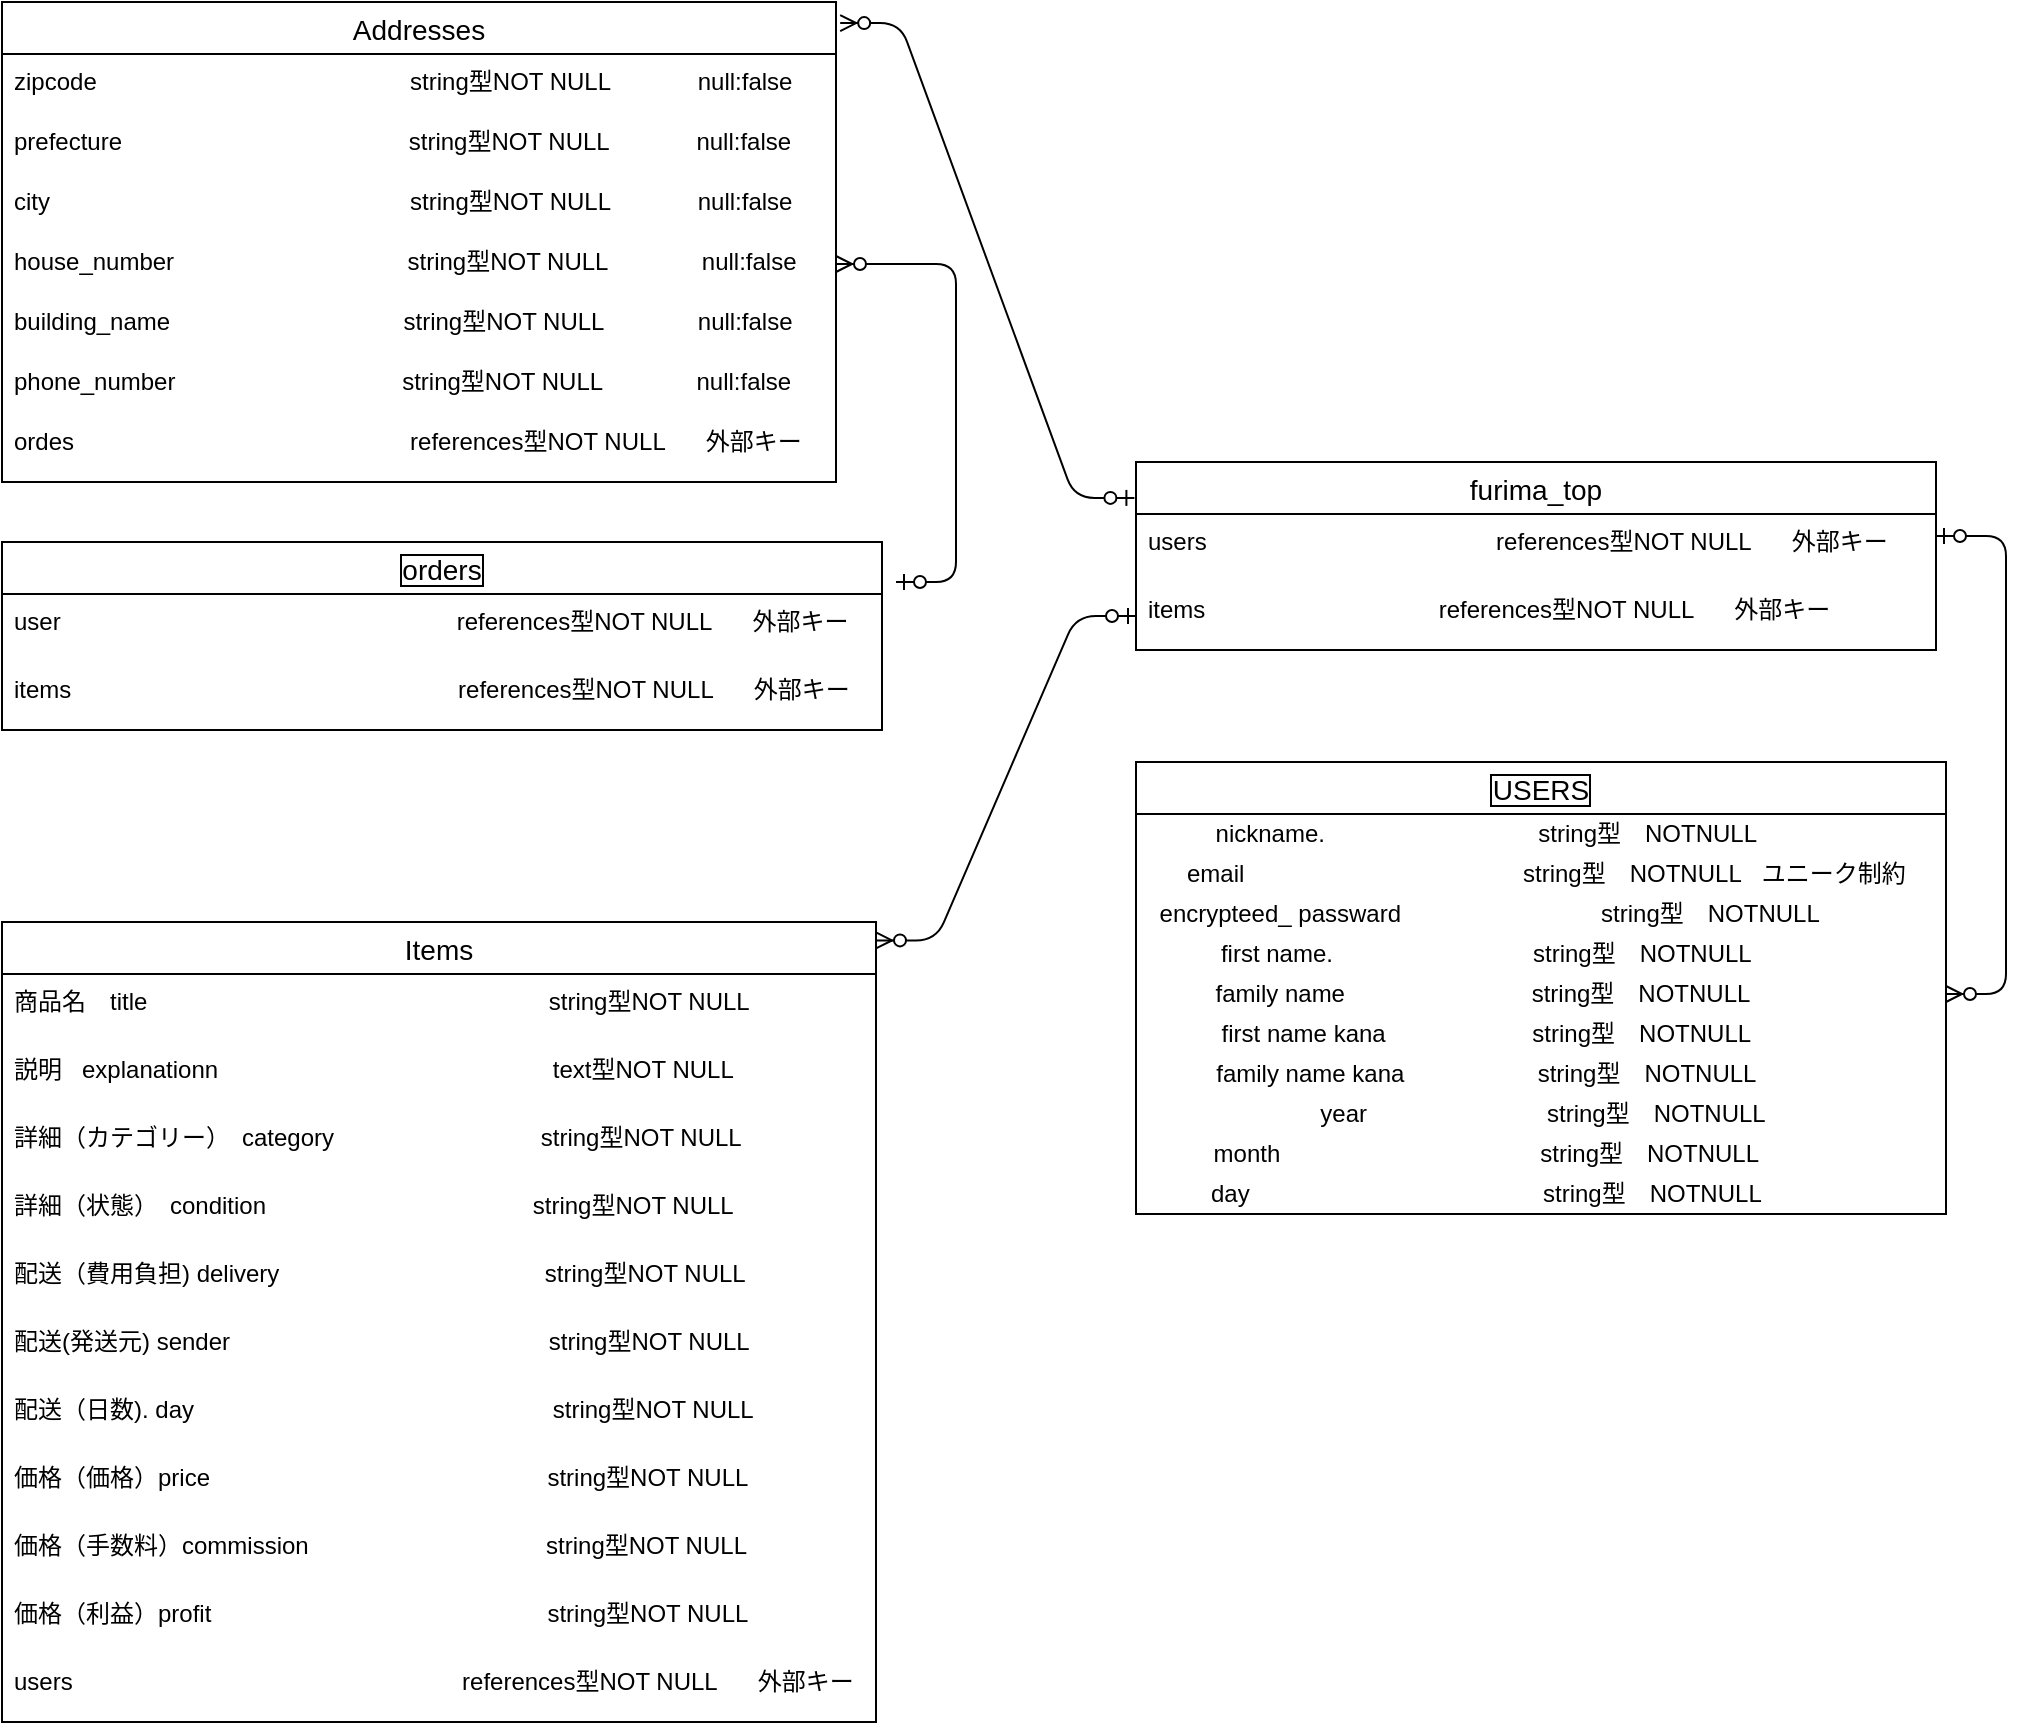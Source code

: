 <mxfile>
    <diagram id="5OrmQCm2aWQSpJ2XUPIT" name="ページ1">
        <mxGraphModel dx="931" dy="652" grid="1" gridSize="10" guides="1" tooltips="1" connect="1" arrows="0" fold="1" page="1" pageScale="1" pageWidth="827" pageHeight="1169" math="0" shadow="0">
            <root>
                <mxCell id="0"/>
                <mxCell id="1" parent="0"/>
                <mxCell id="30" value="Addresses" style="swimlane;fontStyle=0;childLayout=stackLayout;horizontal=1;startSize=26;horizontalStack=0;resizeParent=1;resizeParentMax=0;resizeLast=0;collapsible=1;marginBottom=0;align=center;fontSize=14;" vertex="1" parent="1">
                    <mxGeometry x="-827" y="120" width="417" height="240" as="geometry">
                        <mxRectangle x="-413" y="120" width="140" height="26" as="alternateBounds"/>
                    </mxGeometry>
                </mxCell>
                <mxCell id="31" value="zipcode                                               string型NOT NULL             null:false" style="text;strokeColor=none;fillColor=none;spacingLeft=4;spacingRight=4;overflow=hidden;rotatable=0;points=[[0,0.5],[1,0.5]];portConstraint=eastwest;fontSize=12;" vertex="1" parent="30">
                    <mxGeometry y="26" width="417" height="30" as="geometry"/>
                </mxCell>
                <mxCell id="32" value="prefecture                                           string型NOT NULL             null:false&#10; " style="text;strokeColor=none;fillColor=none;spacingLeft=4;spacingRight=4;overflow=hidden;rotatable=0;points=[[0,0.5],[1,0.5]];portConstraint=eastwest;fontSize=12;" vertex="1" parent="30">
                    <mxGeometry y="56" width="417" height="30" as="geometry"/>
                </mxCell>
                <mxCell id="106" value="city                                                      string型NOT NULL             null:false&#10; " style="text;strokeColor=none;fillColor=none;spacingLeft=4;spacingRight=4;overflow=hidden;rotatable=0;points=[[0,0.5],[1,0.5]];portConstraint=eastwest;fontSize=12;" vertex="1" parent="30">
                    <mxGeometry y="86" width="417" height="30" as="geometry"/>
                </mxCell>
                <mxCell id="107" value="house_number                                   string型NOT NULL              null:false&#10; " style="text;strokeColor=none;fillColor=none;spacingLeft=4;spacingRight=4;overflow=hidden;rotatable=0;points=[[0,0.5],[1,0.5]];portConstraint=eastwest;fontSize=12;" vertex="1" parent="30">
                    <mxGeometry y="116" width="417" height="30" as="geometry"/>
                </mxCell>
                <mxCell id="108" value="building_name                                   string型NOT NULL              null:false&#10; " style="text;strokeColor=none;fillColor=none;spacingLeft=4;spacingRight=4;overflow=hidden;rotatable=0;points=[[0,0.5],[1,0.5]];portConstraint=eastwest;fontSize=12;" vertex="1" parent="30">
                    <mxGeometry y="146" width="417" height="30" as="geometry"/>
                </mxCell>
                <mxCell id="109" value="phone_number                                  string型NOT NULL              null:false  &#10; " style="text;strokeColor=none;fillColor=none;spacingLeft=4;spacingRight=4;overflow=hidden;rotatable=0;points=[[0,0.5],[1,0.5]];portConstraint=eastwest;fontSize=12;" vertex="1" parent="30">
                    <mxGeometry y="176" width="417" height="30" as="geometry"/>
                </mxCell>
                <mxCell id="129" value="ordes                            　        　　　references型NOT NULL      外部キー" style="text;strokeColor=none;fillColor=none;spacingLeft=4;spacingRight=4;overflow=hidden;rotatable=0;points=[[0,0.5],[1,0.5]];portConstraint=eastwest;fontSize=12;" vertex="1" parent="30">
                    <mxGeometry y="206" width="417" height="34" as="geometry"/>
                </mxCell>
                <mxCell id="39" value="furima_top" style="swimlane;fontStyle=0;childLayout=stackLayout;horizontal=1;startSize=26;horizontalStack=0;resizeParent=1;resizeParentMax=0;resizeLast=0;collapsible=1;marginBottom=0;align=center;fontSize=14;" vertex="1" parent="1">
                    <mxGeometry x="-260" y="350" width="400" height="94" as="geometry">
                        <mxRectangle x="250" y="750" width="90" height="26" as="alternateBounds"/>
                    </mxGeometry>
                </mxCell>
                <mxCell id="123" value="users                             　　　　references型NOT NULL      外部キー" style="text;strokeColor=none;fillColor=none;spacingLeft=4;spacingRight=4;overflow=hidden;rotatable=0;points=[[0,0.5],[1,0.5]];portConstraint=eastwest;fontSize=12;" vertex="1" parent="39">
                    <mxGeometry y="26" width="400" height="34" as="geometry"/>
                </mxCell>
                <mxCell id="42" value="items                                   references型NOT NULL      外部キー" style="text;strokeColor=none;fillColor=none;spacingLeft=4;spacingRight=4;overflow=hidden;rotatable=0;points=[[0,0.5],[1,0.5]];portConstraint=eastwest;fontSize=12;" vertex="1" parent="39">
                    <mxGeometry y="60" width="400" height="34" as="geometry"/>
                </mxCell>
                <mxCell id="111" value="USERS" style="swimlane;fontStyle=0;childLayout=stackLayout;horizontal=1;startSize=26;horizontalStack=0;resizeParent=1;resizeParentMax=0;resizeLast=0;collapsible=1;marginBottom=0;align=center;fontSize=14;labelBackgroundColor=default;labelBorderColor=default;" vertex="1" parent="1">
                    <mxGeometry x="-260" y="500" width="405" height="226" as="geometry"/>
                </mxCell>
                <mxCell id="139" value="nickname.&amp;nbsp; &amp;nbsp; &amp;nbsp; &amp;nbsp; &amp;nbsp; &amp;nbsp; &amp;nbsp; &amp;nbsp; &amp;nbsp; &amp;nbsp; &amp;nbsp; &amp;nbsp; &amp;nbsp; &amp;nbsp; &amp;nbsp; &amp;nbsp; string型　NOTNULL&amp;nbsp; &amp;nbsp; &amp;nbsp; &amp;nbsp; &amp;nbsp; &amp;nbsp; &amp;nbsp; &amp;nbsp; &amp;nbsp;" style="text;html=1;align=center;verticalAlign=middle;resizable=0;points=[];autosize=1;strokeColor=none;fillColor=none;" vertex="1" parent="111">
                    <mxGeometry y="26" width="405" height="20" as="geometry"/>
                </mxCell>
                <mxCell id="140" value="&amp;nbsp; email&amp;nbsp; &amp;nbsp; &amp;nbsp; &amp;nbsp; &amp;nbsp; &amp;nbsp; 　　　&amp;nbsp; &amp;nbsp; &amp;nbsp; &amp;nbsp; &amp;nbsp; &amp;nbsp; &amp;nbsp; &amp;nbsp; &amp;nbsp; &amp;nbsp;string型　NOTNULL&amp;nbsp; &amp;nbsp;ユニーク制約&amp;nbsp;" style="text;html=1;align=center;verticalAlign=middle;resizable=0;points=[];autosize=1;strokeColor=none;fillColor=none;" vertex="1" parent="111">
                    <mxGeometry y="46" width="405" height="20" as="geometry"/>
                </mxCell>
                <mxCell id="141" value="&amp;nbsp;encrypteed_ passward&amp;nbsp; &amp;nbsp; &amp;nbsp; &amp;nbsp; &amp;nbsp; &amp;nbsp; &amp;nbsp; &amp;nbsp; &amp;nbsp; &amp;nbsp; &amp;nbsp; &amp;nbsp; &amp;nbsp; &amp;nbsp; &amp;nbsp; string型　NOTNULL&amp;nbsp; &amp;nbsp; &amp;nbsp; &amp;nbsp; &amp;nbsp; &amp;nbsp; &amp;nbsp; &amp;nbsp; &amp;nbsp;" style="text;html=1;align=center;verticalAlign=middle;resizable=0;points=[];autosize=1;strokeColor=none;fillColor=none;" vertex="1" parent="111">
                    <mxGeometry y="66" width="405" height="20" as="geometry"/>
                </mxCell>
                <mxCell id="143" value="first name.&amp;nbsp; &amp;nbsp; &amp;nbsp; &amp;nbsp; &amp;nbsp; &amp;nbsp; &amp;nbsp; &amp;nbsp; &amp;nbsp; &amp;nbsp; &amp;nbsp; &amp;nbsp; &amp;nbsp; &amp;nbsp; &amp;nbsp; string型　NOTNULL&amp;nbsp; &amp;nbsp; &amp;nbsp; &amp;nbsp; &amp;nbsp; &amp;nbsp; &amp;nbsp; &amp;nbsp; &amp;nbsp;" style="text;html=1;align=center;verticalAlign=middle;resizable=0;points=[];autosize=1;strokeColor=none;fillColor=none;" vertex="1" parent="111">
                    <mxGeometry y="86" width="405" height="20" as="geometry"/>
                </mxCell>
                <mxCell id="144" value="family name&amp;nbsp; &amp;nbsp; &amp;nbsp; &amp;nbsp; &amp;nbsp; &amp;nbsp; &amp;nbsp; &amp;nbsp; &amp;nbsp; &amp;nbsp; &amp;nbsp; &amp;nbsp; &amp;nbsp; &amp;nbsp; string型　NOTNULL&amp;nbsp; &amp;nbsp; &amp;nbsp; &amp;nbsp; &amp;nbsp; &amp;nbsp; &amp;nbsp; &amp;nbsp; &amp;nbsp;&amp;nbsp;" style="text;html=1;align=center;verticalAlign=middle;resizable=0;points=[];autosize=1;strokeColor=none;fillColor=none;" vertex="1" parent="111">
                    <mxGeometry y="106" width="405" height="20" as="geometry"/>
                </mxCell>
                <mxCell id="145" value="first name kana&amp;nbsp; &amp;nbsp; &amp;nbsp; &amp;nbsp; &amp;nbsp; &amp;nbsp; &amp;nbsp; &amp;nbsp; &amp;nbsp; &amp;nbsp; &amp;nbsp; string型　NOTNULL&amp;nbsp; &amp;nbsp; &amp;nbsp; &amp;nbsp; &amp;nbsp; &amp;nbsp; &amp;nbsp; &amp;nbsp; &amp;nbsp;" style="text;html=1;align=center;verticalAlign=middle;resizable=0;points=[];autosize=1;strokeColor=none;fillColor=none;" vertex="1" parent="111">
                    <mxGeometry y="126" width="405" height="20" as="geometry"/>
                </mxCell>
                <mxCell id="146" value="family name kana&amp;nbsp; &amp;nbsp; &amp;nbsp; &amp;nbsp; &amp;nbsp; &amp;nbsp; &amp;nbsp; &amp;nbsp; &amp;nbsp; &amp;nbsp; string型　NOTNULL&amp;nbsp; &amp;nbsp; &amp;nbsp; &amp;nbsp; &amp;nbsp; &amp;nbsp; &amp;nbsp; &amp;nbsp; &amp;nbsp;" style="text;html=1;align=center;verticalAlign=middle;resizable=0;points=[];autosize=1;strokeColor=none;fillColor=none;" vertex="1" parent="111">
                    <mxGeometry y="146" width="405" height="20" as="geometry"/>
                </mxCell>
                <mxCell id="147" value="year&amp;nbsp; &amp;nbsp; &amp;nbsp; &amp;nbsp; &amp;nbsp; &amp;nbsp; &amp;nbsp; &amp;nbsp; &amp;nbsp; &amp;nbsp; &amp;nbsp; &amp;nbsp; &amp;nbsp; &amp;nbsp;string型　NOTNULL" style="text;html=1;align=center;verticalAlign=middle;resizable=0;points=[];autosize=1;strokeColor=none;fillColor=none;" vertex="1" parent="111">
                    <mxGeometry y="166" width="405" height="20" as="geometry"/>
                </mxCell>
                <mxCell id="148" value="month&amp;nbsp; &amp;nbsp; &amp;nbsp; &amp;nbsp; &amp;nbsp; &amp;nbsp; &amp;nbsp; &amp;nbsp; &amp;nbsp; &amp;nbsp; &amp;nbsp; &amp;nbsp; &amp;nbsp; &amp;nbsp; &amp;nbsp; &amp;nbsp; &amp;nbsp; &amp;nbsp; &amp;nbsp; &amp;nbsp;string型　NOTNULL&amp;nbsp; &amp;nbsp; &amp;nbsp; &amp;nbsp; &amp;nbsp; &amp;nbsp; &amp;nbsp; &amp;nbsp; &amp;nbsp;" style="text;html=1;align=center;verticalAlign=middle;resizable=0;points=[];autosize=1;strokeColor=none;fillColor=none;" vertex="1" parent="111">
                    <mxGeometry y="186" width="405" height="20" as="geometry"/>
                </mxCell>
                <mxCell id="149" value="day&amp;nbsp; &amp;nbsp; &amp;nbsp; &amp;nbsp; &amp;nbsp; &amp;nbsp; &amp;nbsp; &amp;nbsp; &amp;nbsp; &amp;nbsp; &amp;nbsp; &amp;nbsp; &amp;nbsp; &amp;nbsp; &amp;nbsp; &amp;nbsp; &amp;nbsp; &amp;nbsp; &amp;nbsp; &amp;nbsp; &amp;nbsp; &amp;nbsp; string型　NOTNULL&amp;nbsp; &amp;nbsp; &amp;nbsp; &amp;nbsp; &amp;nbsp; &amp;nbsp; &amp;nbsp; &amp;nbsp; &amp;nbsp;" style="text;html=1;align=center;verticalAlign=middle;resizable=0;points=[];autosize=1;strokeColor=none;fillColor=none;" vertex="1" parent="111">
                    <mxGeometry y="206" width="405" height="20" as="geometry"/>
                </mxCell>
                <mxCell id="117" value="Items" style="swimlane;fontStyle=0;childLayout=stackLayout;horizontal=1;startSize=26;horizontalStack=0;resizeParent=1;resizeParentMax=0;resizeLast=0;collapsible=1;marginBottom=0;align=center;fontSize=14;" vertex="1" parent="1">
                    <mxGeometry x="-827" y="580" width="437" height="400" as="geometry">
                        <mxRectangle x="250" y="750" width="90" height="26" as="alternateBounds"/>
                    </mxGeometry>
                </mxCell>
                <mxCell id="118" value="商品名　title　　                                                     string型NOT NULL" style="text;strokeColor=none;fillColor=none;spacingLeft=4;spacingRight=4;overflow=hidden;rotatable=0;points=[[0,0.5],[1,0.5]];portConstraint=eastwest;fontSize=12;" vertex="1" parent="117">
                    <mxGeometry y="26" width="437" height="34" as="geometry"/>
                </mxCell>
                <mxCell id="119" value="説明   explanationn　　                                           text型NOT NULL" style="text;strokeColor=none;fillColor=none;spacingLeft=4;spacingRight=4;overflow=hidden;rotatable=0;points=[[0,0.5],[1,0.5]];portConstraint=eastwest;fontSize=12;" vertex="1" parent="117">
                    <mxGeometry y="60" width="437" height="34" as="geometry"/>
                </mxCell>
                <mxCell id="120" value="詳細（カテゴリー）　category　　　　           　  string型NOT NULL" style="text;strokeColor=none;fillColor=none;spacingLeft=4;spacingRight=4;overflow=hidden;rotatable=0;points=[[0,0.5],[1,0.5]];portConstraint=eastwest;fontSize=12;" vertex="1" parent="117">
                    <mxGeometry y="94" width="437" height="34" as="geometry"/>
                </mxCell>
                <mxCell id="150" value="詳細（状態）　condition　　　　                    　  string型NOT NULL" style="text;strokeColor=none;fillColor=none;spacingLeft=4;spacingRight=4;overflow=hidden;rotatable=0;points=[[0,0.5],[1,0.5]];portConstraint=eastwest;fontSize=12;" vertex="1" parent="117">
                    <mxGeometry y="128" width="437" height="34" as="geometry"/>
                </mxCell>
                <mxCell id="121" value="配送（費用負担) delivery　　                             　string型NOT NULL" style="text;strokeColor=none;fillColor=none;spacingLeft=4;spacingRight=4;overflow=hidden;rotatable=0;points=[[0,0.5],[1,0.5]];portConstraint=eastwest;fontSize=12;" vertex="1" parent="117">
                    <mxGeometry y="162" width="437" height="34" as="geometry"/>
                </mxCell>
                <mxCell id="151" value="配送(発送元) sender　　                                     　string型NOT NULL" style="text;strokeColor=none;fillColor=none;spacingLeft=4;spacingRight=4;overflow=hidden;rotatable=0;points=[[0,0.5],[1,0.5]];portConstraint=eastwest;fontSize=12;" vertex="1" parent="117">
                    <mxGeometry y="196" width="437" height="34" as="geometry"/>
                </mxCell>
                <mxCell id="152" value="配送（日数). day　　                                           　string型NOT NULL" style="text;strokeColor=none;fillColor=none;spacingLeft=4;spacingRight=4;overflow=hidden;rotatable=0;points=[[0,0.5],[1,0.5]];portConstraint=eastwest;fontSize=12;" vertex="1" parent="117">
                    <mxGeometry y="230" width="437" height="34" as="geometry"/>
                </mxCell>
                <mxCell id="124" value="価格（価格）price　　　　　                             　string型NOT NULL" style="text;strokeColor=none;fillColor=none;spacingLeft=4;spacingRight=4;overflow=hidden;rotatable=0;points=[[0,0.5],[1,0.5]];portConstraint=eastwest;fontSize=12;" vertex="1" parent="117">
                    <mxGeometry y="264" width="437" height="34" as="geometry"/>
                </mxCell>
                <mxCell id="125" value="価格（手数料）commission　　　　              　　string型NOT NULL" style="text;strokeColor=none;fillColor=none;spacingLeft=4;spacingRight=4;overflow=hidden;rotatable=0;points=[[0,0.5],[1,0.5]];portConstraint=eastwest;fontSize=12;" vertex="1" parent="117">
                    <mxGeometry y="298" width="437" height="34" as="geometry"/>
                </mxCell>
                <mxCell id="126" value="価格（利益）profit             　　　                       　string型NOT NULL" style="text;strokeColor=none;fillColor=none;spacingLeft=4;spacingRight=4;overflow=hidden;rotatable=0;points=[[0,0.5],[1,0.5]];portConstraint=eastwest;fontSize=12;" vertex="1" parent="117">
                    <mxGeometry y="332" width="437" height="34" as="geometry"/>
                </mxCell>
                <mxCell id="138" value="users                            　                　　　references型NOT NULL      外部キー" style="text;strokeColor=none;fillColor=none;spacingLeft=4;spacingRight=4;overflow=hidden;rotatable=0;points=[[0,0.5],[1,0.5]];portConstraint=eastwest;fontSize=12;" vertex="1" parent="117">
                    <mxGeometry y="366" width="437" height="34" as="geometry"/>
                </mxCell>
                <mxCell id="153" value="" style="edgeStyle=entityRelationEdgeStyle;fontSize=12;html=1;endArrow=ERzeroToMany;startArrow=ERzeroToOne;entryX=1.005;entryY=0.044;entryDx=0;entryDy=0;entryPerimeter=0;exitX=-0.002;exitY=0.191;exitDx=0;exitDy=0;exitPerimeter=0;" edge="1" parent="1" source="39" target="30">
                    <mxGeometry width="100" height="100" relative="1" as="geometry">
                        <mxPoint x="-260" y="393" as="sourcePoint"/>
                        <mxPoint x="-380" y="370" as="targetPoint"/>
                    </mxGeometry>
                </mxCell>
                <mxCell id="154" value="" style="edgeStyle=entityRelationEdgeStyle;fontSize=12;html=1;endArrow=ERzeroToMany;startArrow=ERzeroToOne;entryX=1;entryY=0.023;entryDx=0;entryDy=0;entryPerimeter=0;exitX=0;exitY=0.5;exitDx=0;exitDy=0;" edge="1" parent="1" source="42" target="117">
                    <mxGeometry width="100" height="100" relative="1" as="geometry">
                        <mxPoint x="-260" y="360" as="sourcePoint"/>
                        <mxPoint x="-380" y="370" as="targetPoint"/>
                    </mxGeometry>
                </mxCell>
                <mxCell id="155" value="" style="edgeStyle=entityRelationEdgeStyle;fontSize=12;html=1;endArrow=ERzeroToMany;startArrow=ERzeroToOne;exitX=1;exitY=0.324;exitDx=0;exitDy=0;exitPerimeter=0;" edge="1" parent="1" source="123" target="144">
                    <mxGeometry width="100" height="100" relative="1" as="geometry">
                        <mxPoint x="270" y="400" as="sourcePoint"/>
                        <mxPoint x="290" y="540" as="targetPoint"/>
                    </mxGeometry>
                </mxCell>
                <mxCell id="156" value="orders" style="swimlane;fontStyle=0;childLayout=stackLayout;horizontal=1;startSize=26;horizontalStack=0;resizeParent=1;resizeParentMax=0;resizeLast=0;collapsible=1;marginBottom=0;align=center;fontSize=14;labelBackgroundColor=default;labelBorderColor=default;" vertex="1" parent="1">
                    <mxGeometry x="-827" y="390" width="440" height="94" as="geometry"/>
                </mxCell>
                <mxCell id="176" value="user                             　                　　　references型NOT NULL      外部キー" style="text;strokeColor=none;fillColor=none;spacingLeft=4;spacingRight=4;overflow=hidden;rotatable=0;points=[[0,0.5],[1,0.5]];portConstraint=eastwest;fontSize=12;" vertex="1" parent="156">
                    <mxGeometry y="26" width="440" height="34" as="geometry"/>
                </mxCell>
                <mxCell id="177" value="items                                                          references型NOT NULL      外部キー" style="text;strokeColor=none;fillColor=none;spacingLeft=4;spacingRight=4;overflow=hidden;rotatable=0;points=[[0,0.5],[1,0.5]];portConstraint=eastwest;fontSize=12;" vertex="1" parent="156">
                    <mxGeometry y="60" width="440" height="34" as="geometry"/>
                </mxCell>
                <mxCell id="180" value="" style="edgeStyle=entityRelationEdgeStyle;fontSize=12;html=1;endArrow=ERzeroToMany;startArrow=ERzeroToOne;entryX=1;entryY=0.5;entryDx=0;entryDy=0;" edge="1" parent="1" target="107">
                    <mxGeometry width="100" height="100" relative="1" as="geometry">
                        <mxPoint x="-380" y="410" as="sourcePoint"/>
                        <mxPoint x="-830" y="140" as="targetPoint"/>
                    </mxGeometry>
                </mxCell>
            </root>
        </mxGraphModel>
    </diagram>
</mxfile>